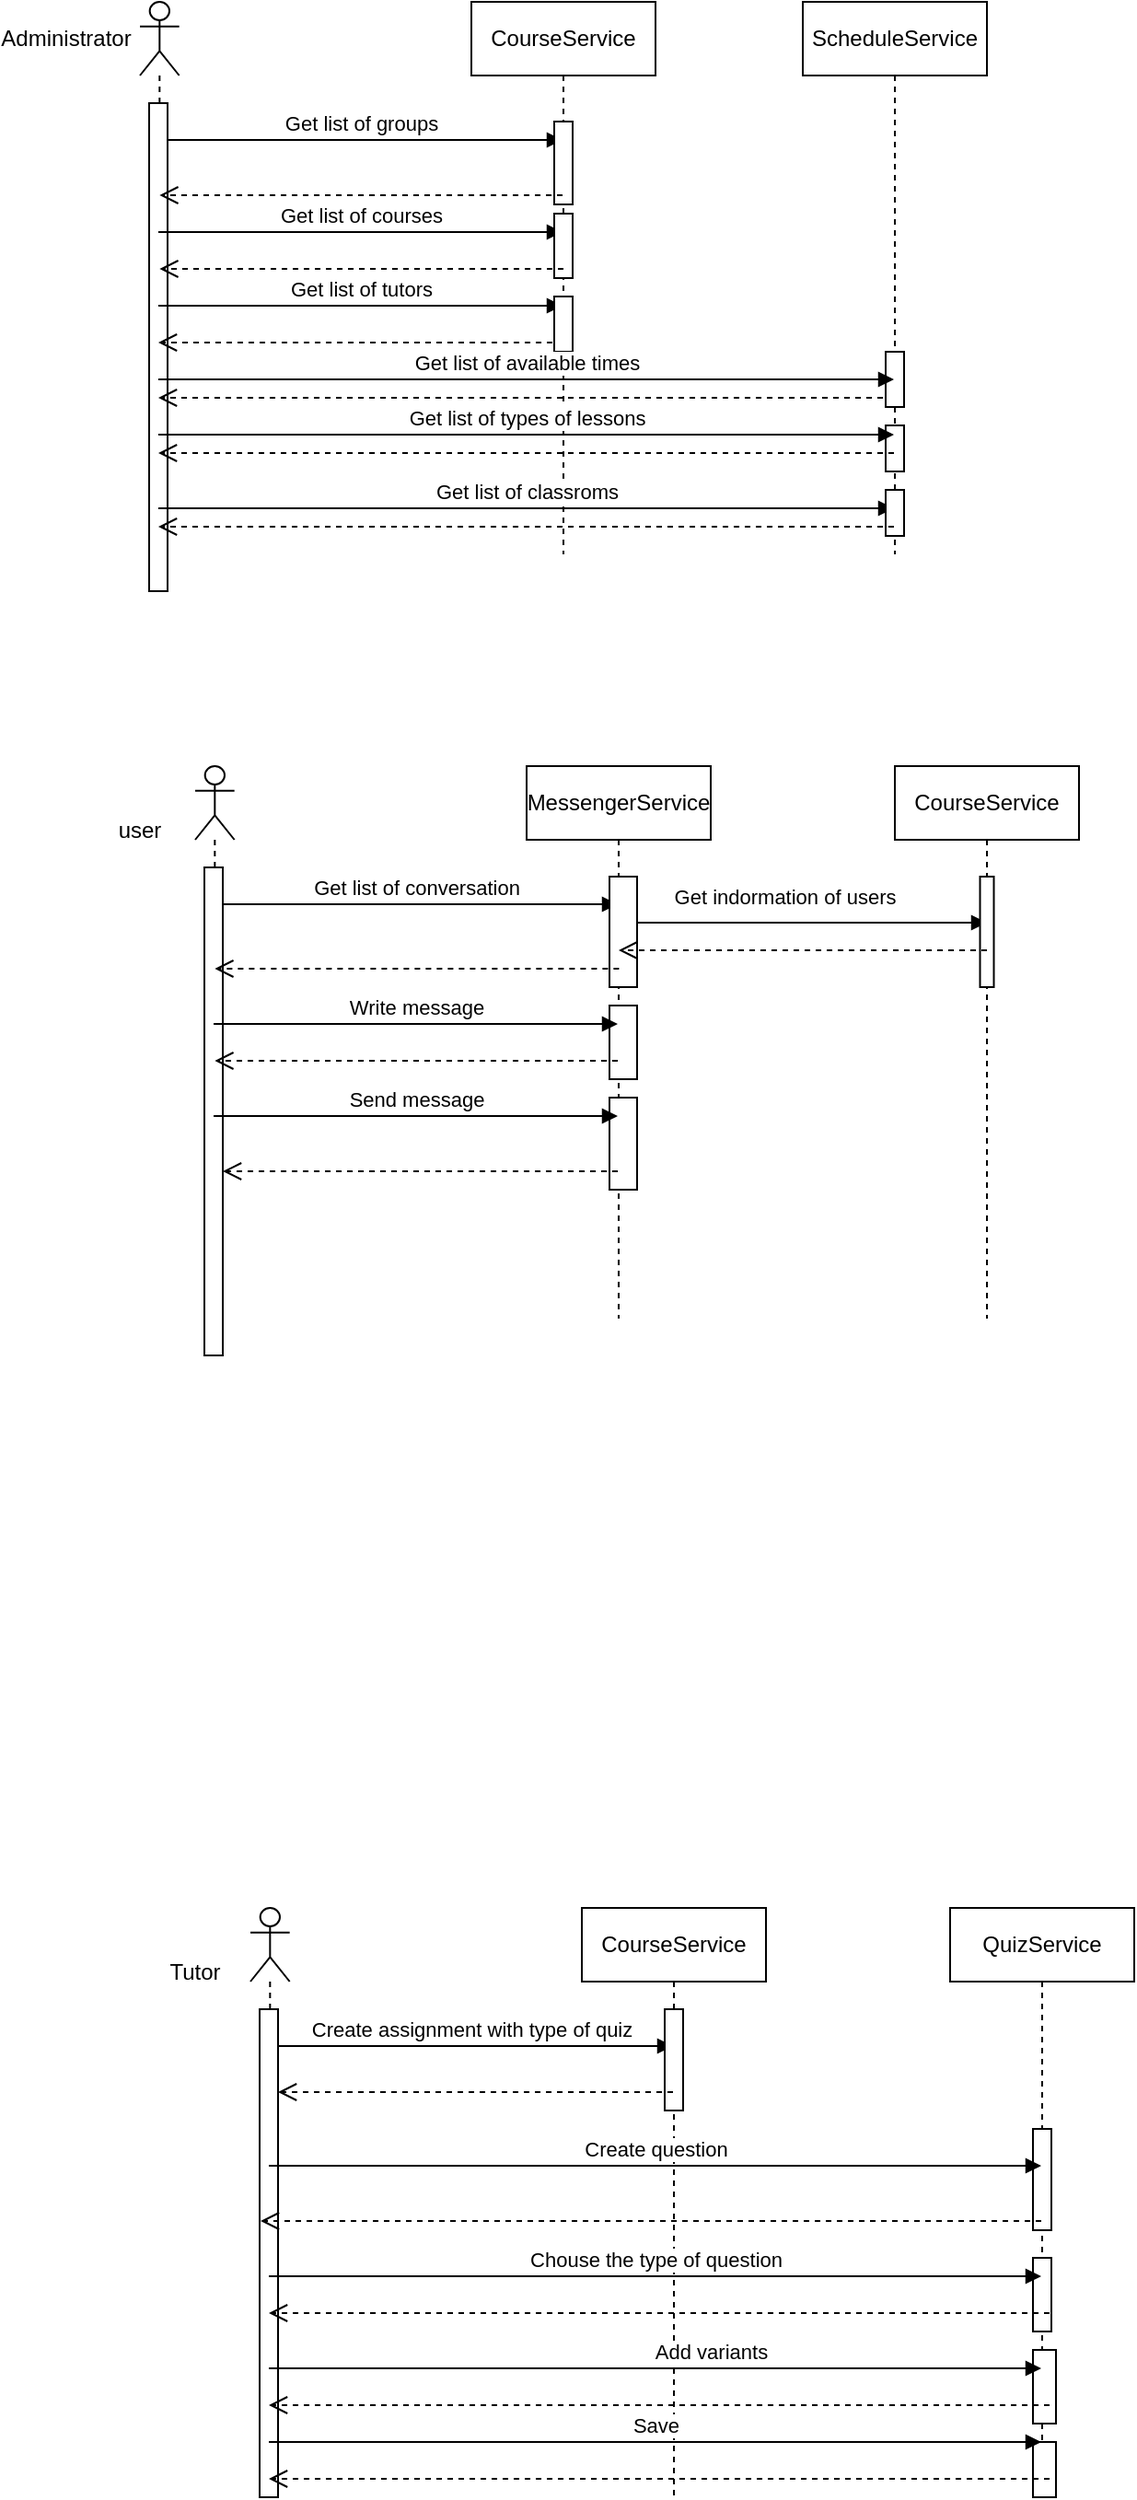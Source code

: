 <mxfile version="20.4.2" type="github">
  <diagram id="tmy6j7FnJz-yVx0Myi0w" name="Страница 1">
    <mxGraphModel dx="785" dy="486" grid="1" gridSize="10" guides="1" tooltips="1" connect="1" arrows="1" fold="1" page="1" pageScale="1" pageWidth="2339" pageHeight="3300" math="0" shadow="0">
      <root>
        <mxCell id="0" />
        <mxCell id="1" parent="0" />
        <mxCell id="WfI1W_grpqUffeqVLtax-5" value="" style="shape=umlLifeline;participant=umlActor;perimeter=lifelinePerimeter;whiteSpace=wrap;html=1;container=1;collapsible=0;recursiveResize=0;verticalAlign=top;spacingTop=36;outlineConnect=0;" vertex="1" parent="1">
          <mxGeometry x="240" y="335" width="21.33" height="320" as="geometry" />
        </mxCell>
        <mxCell id="WfI1W_grpqUffeqVLtax-8" value="Get list of groups" style="html=1;verticalAlign=bottom;endArrow=block;rounded=0;" edge="1" parent="WfI1W_grpqUffeqVLtax-5" target="WfI1W_grpqUffeqVLtax-6">
          <mxGeometry width="80" relative="1" as="geometry">
            <mxPoint x="10" y="75" as="sourcePoint" />
            <mxPoint x="90" y="75" as="targetPoint" />
          </mxGeometry>
        </mxCell>
        <mxCell id="WfI1W_grpqUffeqVLtax-21" value="" style="html=1;points=[];perimeter=orthogonalPerimeter;" vertex="1" parent="WfI1W_grpqUffeqVLtax-5">
          <mxGeometry x="5" y="55" width="10" height="265" as="geometry" />
        </mxCell>
        <mxCell id="WfI1W_grpqUffeqVLtax-6" value="CourseService" style="shape=umlLifeline;perimeter=lifelinePerimeter;whiteSpace=wrap;html=1;container=1;collapsible=0;recursiveResize=0;outlineConnect=0;" vertex="1" parent="1">
          <mxGeometry x="420" y="335" width="100" height="300" as="geometry" />
        </mxCell>
        <mxCell id="WfI1W_grpqUffeqVLtax-12" value="Get list of tutors" style="html=1;verticalAlign=bottom;endArrow=block;rounded=0;" edge="1" parent="WfI1W_grpqUffeqVLtax-6">
          <mxGeometry width="80" relative="1" as="geometry">
            <mxPoint x="-170" y="165.0" as="sourcePoint" />
            <mxPoint x="49.5" y="165.0" as="targetPoint" />
          </mxGeometry>
        </mxCell>
        <mxCell id="WfI1W_grpqUffeqVLtax-18" value="" style="html=1;verticalAlign=bottom;endArrow=open;dashed=1;endSize=8;rounded=0;" edge="1" parent="WfI1W_grpqUffeqVLtax-6" source="WfI1W_grpqUffeqVLtax-10">
          <mxGeometry relative="1" as="geometry">
            <mxPoint x="49.02" y="215.0" as="sourcePoint" />
            <mxPoint x="-170.005" y="215.0" as="targetPoint" />
            <Array as="points">
              <mxPoint x="-60.48" y="215" />
            </Array>
          </mxGeometry>
        </mxCell>
        <mxCell id="WfI1W_grpqUffeqVLtax-17" value="" style="html=1;verticalAlign=bottom;endArrow=open;dashed=1;endSize=8;rounded=0;" edge="1" parent="WfI1W_grpqUffeqVLtax-6">
          <mxGeometry relative="1" as="geometry">
            <mxPoint x="50" y="185" as="sourcePoint" />
            <mxPoint x="-170.005" y="185.0" as="targetPoint" />
            <Array as="points">
              <mxPoint x="-60.48" y="185" />
            </Array>
          </mxGeometry>
        </mxCell>
        <mxCell id="WfI1W_grpqUffeqVLtax-11" value="Get list of courses" style="html=1;verticalAlign=bottom;endArrow=block;rounded=0;" edge="1" parent="WfI1W_grpqUffeqVLtax-6">
          <mxGeometry width="80" relative="1" as="geometry">
            <mxPoint x="-170" y="125.0" as="sourcePoint" />
            <mxPoint x="49.5" y="125.0" as="targetPoint" />
          </mxGeometry>
        </mxCell>
        <mxCell id="WfI1W_grpqUffeqVLtax-22" value="" style="html=1;points=[];perimeter=orthogonalPerimeter;" vertex="1" parent="WfI1W_grpqUffeqVLtax-6">
          <mxGeometry x="45" y="65" width="10" height="45" as="geometry" />
        </mxCell>
        <mxCell id="WfI1W_grpqUffeqVLtax-23" value="" style="html=1;points=[];perimeter=orthogonalPerimeter;" vertex="1" parent="WfI1W_grpqUffeqVLtax-6">
          <mxGeometry x="45" y="115" width="10" height="35" as="geometry" />
        </mxCell>
        <mxCell id="WfI1W_grpqUffeqVLtax-24" value="" style="html=1;points=[];perimeter=orthogonalPerimeter;" vertex="1" parent="WfI1W_grpqUffeqVLtax-6">
          <mxGeometry x="45" y="160" width="10" height="30" as="geometry" />
        </mxCell>
        <mxCell id="WfI1W_grpqUffeqVLtax-15" value="Get list of classroms" style="html=1;verticalAlign=bottom;endArrow=block;rounded=0;" edge="1" parent="WfI1W_grpqUffeqVLtax-6">
          <mxGeometry width="80" relative="1" as="geometry">
            <mxPoint x="-170" y="275.0" as="sourcePoint" />
            <mxPoint x="229.5" y="275.0" as="targetPoint" />
          </mxGeometry>
        </mxCell>
        <mxCell id="WfI1W_grpqUffeqVLtax-7" value="Administrator" style="text;html=1;strokeColor=none;fillColor=none;align=center;verticalAlign=middle;whiteSpace=wrap;rounded=0;" vertex="1" parent="1">
          <mxGeometry x="170" y="340" width="60" height="30" as="geometry" />
        </mxCell>
        <mxCell id="WfI1W_grpqUffeqVLtax-9" value="" style="html=1;verticalAlign=bottom;endArrow=open;dashed=1;endSize=8;rounded=0;" edge="1" parent="1" source="WfI1W_grpqUffeqVLtax-6" target="WfI1W_grpqUffeqVLtax-5">
          <mxGeometry relative="1" as="geometry">
            <mxPoint x="370" y="440" as="sourcePoint" />
            <mxPoint x="290" y="440" as="targetPoint" />
            <Array as="points">
              <mxPoint x="360" y="440" />
            </Array>
          </mxGeometry>
        </mxCell>
        <mxCell id="WfI1W_grpqUffeqVLtax-10" value="ScheduleService" style="shape=umlLifeline;perimeter=lifelinePerimeter;whiteSpace=wrap;html=1;container=1;collapsible=0;recursiveResize=0;outlineConnect=0;" vertex="1" parent="1">
          <mxGeometry x="600" y="335" width="100" height="300" as="geometry" />
        </mxCell>
        <mxCell id="WfI1W_grpqUffeqVLtax-25" value="" style="html=1;points=[];perimeter=orthogonalPerimeter;" vertex="1" parent="WfI1W_grpqUffeqVLtax-10">
          <mxGeometry x="45" y="190" width="10" height="30" as="geometry" />
        </mxCell>
        <mxCell id="WfI1W_grpqUffeqVLtax-27" value="" style="html=1;points=[];perimeter=orthogonalPerimeter;" vertex="1" parent="WfI1W_grpqUffeqVLtax-10">
          <mxGeometry x="45" y="230" width="10" height="25" as="geometry" />
        </mxCell>
        <mxCell id="WfI1W_grpqUffeqVLtax-28" value="" style="html=1;points=[];perimeter=orthogonalPerimeter;" vertex="1" parent="WfI1W_grpqUffeqVLtax-10">
          <mxGeometry x="45" y="265" width="10" height="25" as="geometry" />
        </mxCell>
        <mxCell id="WfI1W_grpqUffeqVLtax-13" value="Get list of available times" style="html=1;verticalAlign=bottom;endArrow=block;rounded=0;" edge="1" parent="1" target="WfI1W_grpqUffeqVLtax-10">
          <mxGeometry width="80" relative="1" as="geometry">
            <mxPoint x="250" y="540.0" as="sourcePoint" />
            <mxPoint x="469.5" y="540.0" as="targetPoint" />
          </mxGeometry>
        </mxCell>
        <mxCell id="WfI1W_grpqUffeqVLtax-14" value="Get list of types of lessons" style="html=1;verticalAlign=bottom;endArrow=block;rounded=0;" edge="1" parent="1">
          <mxGeometry width="80" relative="1" as="geometry">
            <mxPoint x="250" y="570.0" as="sourcePoint" />
            <mxPoint x="649.5" y="570.0" as="targetPoint" />
          </mxGeometry>
        </mxCell>
        <mxCell id="WfI1W_grpqUffeqVLtax-16" value="" style="html=1;verticalAlign=bottom;endArrow=open;dashed=1;endSize=8;rounded=0;" edge="1" parent="1" target="WfI1W_grpqUffeqVLtax-5">
          <mxGeometry relative="1" as="geometry">
            <mxPoint x="470" y="480" as="sourcePoint" />
            <mxPoint x="249.995" y="484.66" as="targetPoint" />
            <Array as="points">
              <mxPoint x="440" y="480" />
              <mxPoint x="300" y="480" />
            </Array>
          </mxGeometry>
        </mxCell>
        <mxCell id="WfI1W_grpqUffeqVLtax-19" value="" style="html=1;verticalAlign=bottom;endArrow=open;dashed=1;endSize=8;rounded=0;" edge="1" parent="1" source="WfI1W_grpqUffeqVLtax-10">
          <mxGeometry relative="1" as="geometry">
            <mxPoint x="469.02" y="580.0" as="sourcePoint" />
            <mxPoint x="249.995" y="580.0" as="targetPoint" />
            <Array as="points">
              <mxPoint x="470" y="580" />
              <mxPoint x="359.52" y="580" />
            </Array>
          </mxGeometry>
        </mxCell>
        <mxCell id="WfI1W_grpqUffeqVLtax-20" value="" style="html=1;verticalAlign=bottom;endArrow=open;dashed=1;endSize=8;rounded=0;" edge="1" parent="1" source="WfI1W_grpqUffeqVLtax-10">
          <mxGeometry relative="1" as="geometry">
            <mxPoint x="469.02" y="620.0" as="sourcePoint" />
            <mxPoint x="249.995" y="620.0" as="targetPoint" />
            <Array as="points">
              <mxPoint x="450" y="620" />
              <mxPoint x="359.52" y="620" />
            </Array>
          </mxGeometry>
        </mxCell>
        <mxCell id="WfI1W_grpqUffeqVLtax-29" value="" style="shape=umlLifeline;participant=umlActor;perimeter=lifelinePerimeter;whiteSpace=wrap;html=1;container=1;collapsible=0;recursiveResize=0;verticalAlign=top;spacingTop=36;outlineConnect=0;" vertex="1" parent="1">
          <mxGeometry x="270" y="750" width="21.33" height="320" as="geometry" />
        </mxCell>
        <mxCell id="WfI1W_grpqUffeqVLtax-30" value="Get list of conversation" style="html=1;verticalAlign=bottom;endArrow=block;rounded=0;" edge="1" parent="WfI1W_grpqUffeqVLtax-29" target="WfI1W_grpqUffeqVLtax-32">
          <mxGeometry width="80" relative="1" as="geometry">
            <mxPoint x="10" y="75" as="sourcePoint" />
            <mxPoint x="90" y="75" as="targetPoint" />
          </mxGeometry>
        </mxCell>
        <mxCell id="WfI1W_grpqUffeqVLtax-31" value="" style="html=1;points=[];perimeter=orthogonalPerimeter;" vertex="1" parent="WfI1W_grpqUffeqVLtax-29">
          <mxGeometry x="5" y="55" width="10" height="265" as="geometry" />
        </mxCell>
        <mxCell id="WfI1W_grpqUffeqVLtax-32" value="MessengerService" style="shape=umlLifeline;perimeter=lifelinePerimeter;whiteSpace=wrap;html=1;container=1;collapsible=0;recursiveResize=0;outlineConnect=0;" vertex="1" parent="1">
          <mxGeometry x="450" y="750" width="100" height="300" as="geometry" />
        </mxCell>
        <mxCell id="WfI1W_grpqUffeqVLtax-63" value="" style="html=1;points=[];perimeter=orthogonalPerimeter;" vertex="1" parent="WfI1W_grpqUffeqVLtax-32">
          <mxGeometry x="45" y="60" width="15" height="60" as="geometry" />
        </mxCell>
        <mxCell id="WfI1W_grpqUffeqVLtax-67" value="" style="html=1;points=[];perimeter=orthogonalPerimeter;" vertex="1" parent="WfI1W_grpqUffeqVLtax-32">
          <mxGeometry x="45" y="130" width="15" height="40" as="geometry" />
        </mxCell>
        <mxCell id="WfI1W_grpqUffeqVLtax-70" value="" style="html=1;points=[];perimeter=orthogonalPerimeter;" vertex="1" parent="WfI1W_grpqUffeqVLtax-32">
          <mxGeometry x="45" y="180" width="15" height="50" as="geometry" />
        </mxCell>
        <mxCell id="WfI1W_grpqUffeqVLtax-41" value="user" style="text;html=1;strokeColor=none;fillColor=none;align=center;verticalAlign=middle;whiteSpace=wrap;rounded=0;" vertex="1" parent="1">
          <mxGeometry x="210" y="770" width="60" height="30" as="geometry" />
        </mxCell>
        <mxCell id="WfI1W_grpqUffeqVLtax-51" value="CourseService" style="shape=umlLifeline;perimeter=lifelinePerimeter;whiteSpace=wrap;html=1;container=1;collapsible=0;recursiveResize=0;outlineConnect=0;" vertex="1" parent="1">
          <mxGeometry x="650" y="750" width="100" height="300" as="geometry" />
        </mxCell>
        <mxCell id="WfI1W_grpqUffeqVLtax-56" value="Get indormation of users" style="html=1;verticalAlign=bottom;endArrow=block;rounded=0;startArrow=none;" edge="1" parent="WfI1W_grpqUffeqVLtax-51" source="WfI1W_grpqUffeqVLtax-68">
          <mxGeometry x="0.415" y="5" width="80" relative="1" as="geometry">
            <mxPoint x="-150" y="85" as="sourcePoint" />
            <mxPoint x="50" y="85" as="targetPoint" />
            <Array as="points">
              <mxPoint x="-140" y="85" />
            </Array>
            <mxPoint as="offset" />
          </mxGeometry>
        </mxCell>
        <mxCell id="WfI1W_grpqUffeqVLtax-68" value="" style="html=1;points=[];perimeter=orthogonalPerimeter;" vertex="1" parent="WfI1W_grpqUffeqVLtax-51">
          <mxGeometry x="46.25" y="60" width="7.5" height="60" as="geometry" />
        </mxCell>
        <mxCell id="WfI1W_grpqUffeqVLtax-57" value="" style="html=1;verticalAlign=bottom;endArrow=open;dashed=1;endSize=8;rounded=0;" edge="1" parent="1" target="WfI1W_grpqUffeqVLtax-32">
          <mxGeometry relative="1" as="geometry">
            <mxPoint x="700" y="850" as="sourcePoint" />
            <mxPoint x="620" y="850" as="targetPoint" />
          </mxGeometry>
        </mxCell>
        <mxCell id="WfI1W_grpqUffeqVLtax-58" value="" style="html=1;verticalAlign=bottom;endArrow=open;dashed=1;endSize=8;rounded=0;" edge="1" parent="1" target="WfI1W_grpqUffeqVLtax-29">
          <mxGeometry relative="1" as="geometry">
            <mxPoint x="500.19" y="860" as="sourcePoint" />
            <mxPoint x="300.0" y="860" as="targetPoint" />
          </mxGeometry>
        </mxCell>
        <mxCell id="WfI1W_grpqUffeqVLtax-59" value="Write message" style="html=1;verticalAlign=bottom;endArrow=block;rounded=0;" edge="1" parent="1">
          <mxGeometry width="80" relative="1" as="geometry">
            <mxPoint x="280" y="890" as="sourcePoint" />
            <mxPoint x="499.5" y="890" as="targetPoint" />
          </mxGeometry>
        </mxCell>
        <mxCell id="WfI1W_grpqUffeqVLtax-60" value="" style="html=1;verticalAlign=bottom;endArrow=open;dashed=1;endSize=8;rounded=0;" edge="1" parent="1" source="WfI1W_grpqUffeqVLtax-32" target="WfI1W_grpqUffeqVLtax-29">
          <mxGeometry relative="1" as="geometry">
            <mxPoint x="440" y="910" as="sourcePoint" />
            <mxPoint x="360" y="910" as="targetPoint" />
            <Array as="points">
              <mxPoint x="400" y="910" />
            </Array>
          </mxGeometry>
        </mxCell>
        <mxCell id="WfI1W_grpqUffeqVLtax-61" value="Send message" style="html=1;verticalAlign=bottom;endArrow=block;rounded=0;" edge="1" parent="1">
          <mxGeometry width="80" relative="1" as="geometry">
            <mxPoint x="280" y="940" as="sourcePoint" />
            <mxPoint x="499.5" y="940" as="targetPoint" />
          </mxGeometry>
        </mxCell>
        <mxCell id="WfI1W_grpqUffeqVLtax-62" value="" style="html=1;verticalAlign=bottom;endArrow=open;dashed=1;endSize=8;rounded=0;" edge="1" parent="1" source="WfI1W_grpqUffeqVLtax-32" target="WfI1W_grpqUffeqVLtax-31">
          <mxGeometry relative="1" as="geometry">
            <mxPoint x="460" y="970" as="sourcePoint" />
            <mxPoint x="380" y="970" as="targetPoint" />
            <Array as="points">
              <mxPoint x="330" y="970" />
            </Array>
          </mxGeometry>
        </mxCell>
        <mxCell id="WfI1W_grpqUffeqVLtax-88" value="" style="shape=umlLifeline;participant=umlActor;perimeter=lifelinePerimeter;whiteSpace=wrap;html=1;container=1;collapsible=0;recursiveResize=0;verticalAlign=top;spacingTop=36;outlineConnect=0;" vertex="1" parent="1">
          <mxGeometry x="300" y="1370" width="21.33" height="320" as="geometry" />
        </mxCell>
        <mxCell id="WfI1W_grpqUffeqVLtax-89" value="Create assignment with type of quiz" style="html=1;verticalAlign=bottom;endArrow=block;rounded=0;" edge="1" parent="WfI1W_grpqUffeqVLtax-88" target="WfI1W_grpqUffeqVLtax-91">
          <mxGeometry width="80" relative="1" as="geometry">
            <mxPoint x="10" y="75" as="sourcePoint" />
            <mxPoint x="90" y="75" as="targetPoint" />
          </mxGeometry>
        </mxCell>
        <mxCell id="WfI1W_grpqUffeqVLtax-90" value="" style="html=1;points=[];perimeter=orthogonalPerimeter;" vertex="1" parent="WfI1W_grpqUffeqVLtax-88">
          <mxGeometry x="5" y="55" width="10" height="265" as="geometry" />
        </mxCell>
        <mxCell id="WfI1W_grpqUffeqVLtax-91" value="CourseService" style="shape=umlLifeline;perimeter=lifelinePerimeter;whiteSpace=wrap;html=1;container=1;collapsible=0;recursiveResize=0;outlineConnect=0;" vertex="1" parent="1">
          <mxGeometry x="480" y="1370" width="100" height="320" as="geometry" />
        </mxCell>
        <mxCell id="WfI1W_grpqUffeqVLtax-116" value="" style="html=1;points=[];perimeter=orthogonalPerimeter;" vertex="1" parent="WfI1W_grpqUffeqVLtax-91">
          <mxGeometry x="45" y="55" width="10" height="55" as="geometry" />
        </mxCell>
        <mxCell id="WfI1W_grpqUffeqVLtax-95" value="Tutor" style="text;html=1;strokeColor=none;fillColor=none;align=center;verticalAlign=middle;whiteSpace=wrap;rounded=0;" vertex="1" parent="1">
          <mxGeometry x="240" y="1390" width="60" height="30" as="geometry" />
        </mxCell>
        <mxCell id="WfI1W_grpqUffeqVLtax-96" value="QuizService" style="shape=umlLifeline;perimeter=lifelinePerimeter;whiteSpace=wrap;html=1;container=1;collapsible=0;recursiveResize=0;outlineConnect=0;" vertex="1" parent="1">
          <mxGeometry x="680" y="1370" width="100" height="320" as="geometry" />
        </mxCell>
        <mxCell id="WfI1W_grpqUffeqVLtax-117" value="" style="html=1;points=[];perimeter=orthogonalPerimeter;" vertex="1" parent="WfI1W_grpqUffeqVLtax-96">
          <mxGeometry x="45" y="120" width="10" height="55" as="geometry" />
        </mxCell>
        <mxCell id="WfI1W_grpqUffeqVLtax-118" value="" style="html=1;points=[];perimeter=orthogonalPerimeter;" vertex="1" parent="WfI1W_grpqUffeqVLtax-96">
          <mxGeometry x="45" y="190" width="10" height="40" as="geometry" />
        </mxCell>
        <mxCell id="WfI1W_grpqUffeqVLtax-119" value="" style="html=1;points=[];perimeter=orthogonalPerimeter;" vertex="1" parent="WfI1W_grpqUffeqVLtax-96">
          <mxGeometry x="45" y="240" width="12.5" height="40" as="geometry" />
        </mxCell>
        <mxCell id="WfI1W_grpqUffeqVLtax-120" value="" style="html=1;points=[];perimeter=orthogonalPerimeter;" vertex="1" parent="WfI1W_grpqUffeqVLtax-96">
          <mxGeometry x="45" y="290" width="12.5" height="30" as="geometry" />
        </mxCell>
        <mxCell id="WfI1W_grpqUffeqVLtax-105" value="" style="html=1;verticalAlign=bottom;endArrow=open;dashed=1;endSize=8;rounded=0;" edge="1" parent="1" source="WfI1W_grpqUffeqVLtax-91" target="WfI1W_grpqUffeqVLtax-90">
          <mxGeometry relative="1" as="geometry">
            <mxPoint x="450" y="1470" as="sourcePoint" />
            <mxPoint x="370" y="1470" as="targetPoint" />
            <Array as="points">
              <mxPoint x="460" y="1470" />
            </Array>
          </mxGeometry>
        </mxCell>
        <mxCell id="WfI1W_grpqUffeqVLtax-106" value="Create question" style="html=1;verticalAlign=bottom;endArrow=block;rounded=0;" edge="1" parent="1" target="WfI1W_grpqUffeqVLtax-96">
          <mxGeometry width="80" relative="1" as="geometry">
            <mxPoint x="310" y="1510.0" as="sourcePoint" />
            <mxPoint x="529.5" y="1510.0" as="targetPoint" />
          </mxGeometry>
        </mxCell>
        <mxCell id="WfI1W_grpqUffeqVLtax-108" value="" style="html=1;verticalAlign=bottom;endArrow=open;dashed=1;endSize=8;rounded=0;" edge="1" parent="1" source="WfI1W_grpqUffeqVLtax-96">
          <mxGeometry relative="1" as="geometry">
            <mxPoint x="520" y="1540.0" as="sourcePoint" />
            <mxPoint x="305.5" y="1540.0" as="targetPoint" />
            <Array as="points">
              <mxPoint x="480" y="1540" />
              <mxPoint x="450.5" y="1540" />
            </Array>
          </mxGeometry>
        </mxCell>
        <mxCell id="WfI1W_grpqUffeqVLtax-109" value="Chouse the type of question" style="html=1;verticalAlign=bottom;endArrow=block;rounded=0;" edge="1" parent="1">
          <mxGeometry width="80" relative="1" as="geometry">
            <mxPoint x="310" y="1570.0" as="sourcePoint" />
            <mxPoint x="729.5" y="1570.0" as="targetPoint" />
          </mxGeometry>
        </mxCell>
        <mxCell id="WfI1W_grpqUffeqVLtax-110" value="" style="html=1;verticalAlign=bottom;endArrow=open;dashed=1;endSize=8;rounded=0;" edge="1" parent="1">
          <mxGeometry relative="1" as="geometry">
            <mxPoint x="734" y="1590.0" as="sourcePoint" />
            <mxPoint x="310" y="1590.0" as="targetPoint" />
            <Array as="points">
              <mxPoint x="484.5" y="1590" />
              <mxPoint x="455" y="1590" />
            </Array>
          </mxGeometry>
        </mxCell>
        <mxCell id="WfI1W_grpqUffeqVLtax-111" value="Add variants" style="html=1;verticalAlign=bottom;endArrow=block;rounded=0;" edge="1" parent="1">
          <mxGeometry x="0.144" width="80" relative="1" as="geometry">
            <mxPoint x="310" y="1620.0" as="sourcePoint" />
            <mxPoint x="729.5" y="1620.0" as="targetPoint" />
            <mxPoint as="offset" />
          </mxGeometry>
        </mxCell>
        <mxCell id="WfI1W_grpqUffeqVLtax-113" value="" style="html=1;verticalAlign=bottom;endArrow=open;dashed=1;endSize=8;rounded=0;" edge="1" parent="1">
          <mxGeometry relative="1" as="geometry">
            <mxPoint x="734" y="1640.0" as="sourcePoint" />
            <mxPoint x="310" y="1640.0" as="targetPoint" />
            <Array as="points">
              <mxPoint x="484.5" y="1640" />
              <mxPoint x="455" y="1640" />
            </Array>
          </mxGeometry>
        </mxCell>
        <mxCell id="WfI1W_grpqUffeqVLtax-114" value="Save" style="html=1;verticalAlign=bottom;endArrow=block;rounded=0;" edge="1" parent="1">
          <mxGeometry width="80" relative="1" as="geometry">
            <mxPoint x="310" y="1660.0" as="sourcePoint" />
            <mxPoint x="729.5" y="1660.0" as="targetPoint" />
          </mxGeometry>
        </mxCell>
        <mxCell id="WfI1W_grpqUffeqVLtax-115" value="" style="html=1;verticalAlign=bottom;endArrow=open;dashed=1;endSize=8;rounded=0;" edge="1" parent="1">
          <mxGeometry relative="1" as="geometry">
            <mxPoint x="734" y="1680.0" as="sourcePoint" />
            <mxPoint x="310" y="1680.0" as="targetPoint" />
            <Array as="points">
              <mxPoint x="484.5" y="1680" />
              <mxPoint x="455" y="1680" />
            </Array>
          </mxGeometry>
        </mxCell>
      </root>
    </mxGraphModel>
  </diagram>
</mxfile>
